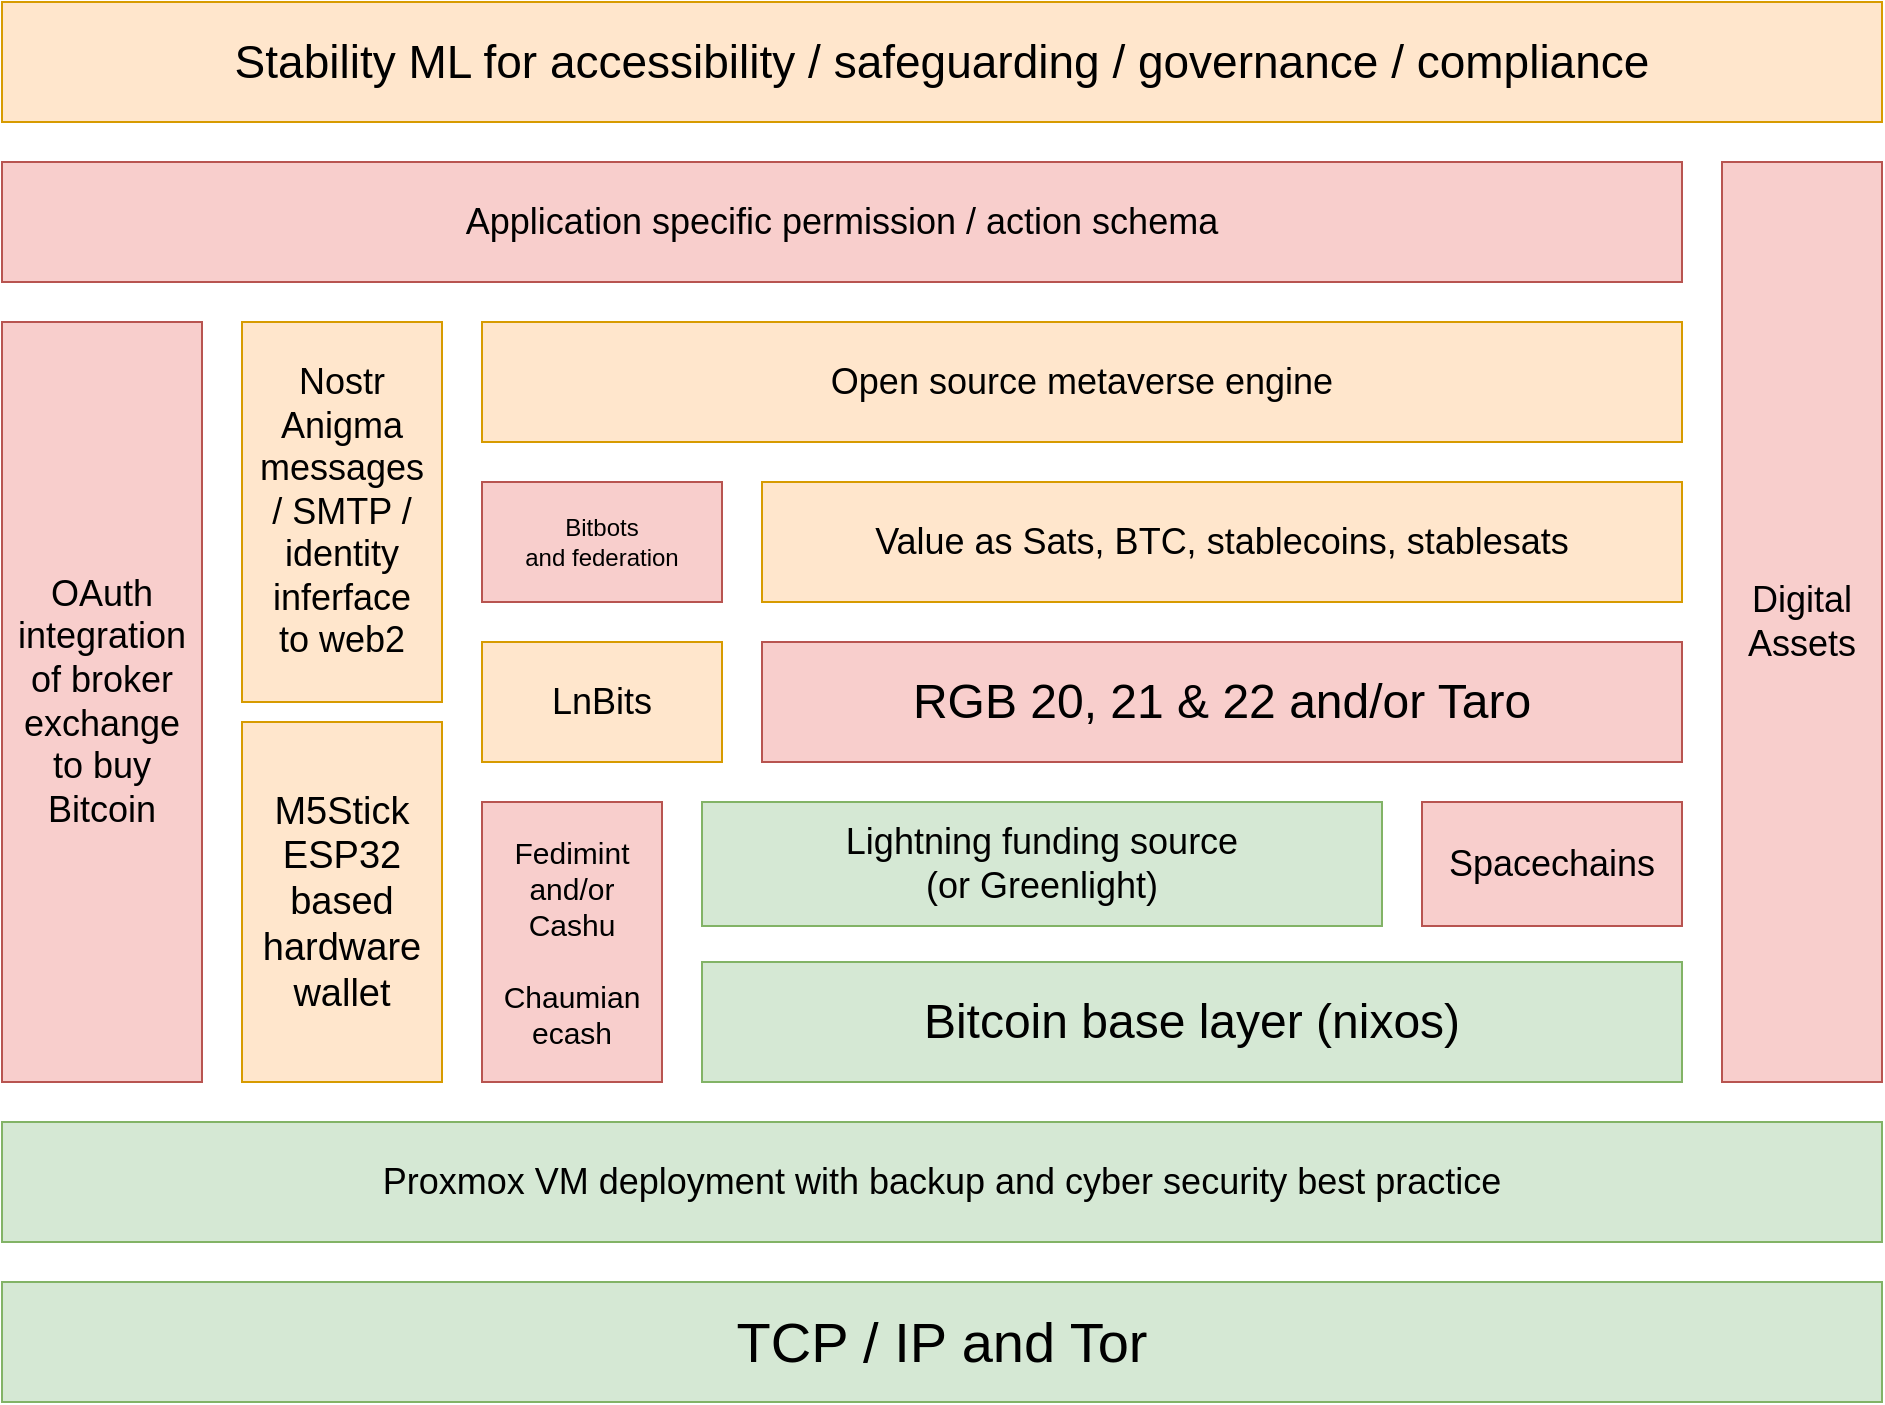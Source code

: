 <mxfile version="20.3.3" type="device"><diagram id="Xb5dDSHbkUPvXCf4QT5v" name="Page-1"><mxGraphModel dx="1896" dy="2108" grid="1" gridSize="10" guides="1" tooltips="1" connect="1" arrows="1" fold="1" page="1" pageScale="1" pageWidth="827" pageHeight="1169" math="0" shadow="0"><root><mxCell id="0"/><mxCell id="1" parent="0"/><mxCell id="B-n56ZhfrExhMbKjsAAy-1" value="&lt;font style=&quot;font-size: 18px&quot;&gt;Application specific permission / action schema&lt;br&gt;&lt;/font&gt;" style="rounded=0;whiteSpace=wrap;html=1;fillColor=#f8cecc;strokeColor=#b85450;" parent="1" vertex="1"><mxGeometry x="110" y="-20" width="840" height="60" as="geometry"/></mxCell><mxCell id="B-n56ZhfrExhMbKjsAAy-2" value="&lt;div&gt;Nostr&lt;/div&gt;&lt;div&gt;Anigma&lt;br&gt;&lt;/div&gt;&lt;div&gt;messages&lt;/div&gt;&lt;div&gt;/ SMTP /&lt;br&gt;&lt;/div&gt;&lt;div&gt;identity &lt;br&gt;&lt;/div&gt;&lt;div&gt;inferface&lt;/div&gt;&lt;div&gt;to web2&lt;br&gt;&lt;/div&gt;" style="rounded=0;whiteSpace=wrap;html=1;fontSize=18;fillColor=#ffe6cc;strokeColor=#d79b00;" parent="1" vertex="1"><mxGeometry x="230" y="60" width="100" height="190" as="geometry"/></mxCell><mxCell id="B-n56ZhfrExhMbKjsAAy-3" value="LnBits" style="rounded=0;whiteSpace=wrap;html=1;fontSize=18;fillColor=#ffe6cc;strokeColor=#d79b00;" parent="1" vertex="1"><mxGeometry x="350" y="220" width="120" height="60" as="geometry"/></mxCell><mxCell id="B-n56ZhfrExhMbKjsAAy-4" value="&lt;font style=&quot;font-size: 18px&quot;&gt;Open source metaverse engine&lt;/font&gt;" style="rounded=0;whiteSpace=wrap;html=1;fillColor=#ffe6cc;strokeColor=#d79b00;" parent="1" vertex="1"><mxGeometry x="350" y="60" width="600" height="60" as="geometry"/></mxCell><mxCell id="B-n56ZhfrExhMbKjsAAy-5" value="&lt;font style=&quot;font-size: 18px&quot;&gt;Value as Sats, BTC, stablecoins, stablesats&lt;br&gt;&lt;/font&gt;" style="rounded=0;whiteSpace=wrap;html=1;fillColor=#ffe6cc;strokeColor=#d79b00;" parent="1" vertex="1"><mxGeometry x="490" y="140" width="460" height="60" as="geometry"/></mxCell><mxCell id="B-n56ZhfrExhMbKjsAAy-6" value="&lt;font style=&quot;font-size: 24px;&quot;&gt;RGB 20, 21 &amp;amp; 22 and/or Taro&lt;br&gt;&lt;/font&gt;" style="rounded=0;whiteSpace=wrap;html=1;fillColor=#f8cecc;strokeColor=#b85450;" parent="1" vertex="1"><mxGeometry x="490" y="220" width="460" height="60" as="geometry"/></mxCell><mxCell id="B-n56ZhfrExhMbKjsAAy-9" value="&lt;div&gt;&lt;font style=&quot;font-size: 18px&quot;&gt;Lightning funding source&lt;/font&gt;&lt;/div&gt;&lt;div&gt;&lt;font style=&quot;font-size: 18px&quot;&gt;(or Greenlight)&lt;br&gt; &lt;/font&gt;&lt;/div&gt;" style="rounded=0;whiteSpace=wrap;html=1;fillColor=#d5e8d4;strokeColor=#82b366;" parent="1" vertex="1"><mxGeometry x="460" y="300" width="340" height="62" as="geometry"/></mxCell><mxCell id="B-n56ZhfrExhMbKjsAAy-10" value="&lt;font style=&quot;font-size: 24px&quot;&gt;Bitcoin base layer (nixos)&lt;br&gt;&lt;/font&gt;" style="rounded=0;whiteSpace=wrap;html=1;fillColor=#d5e8d4;strokeColor=#82b366;" parent="1" vertex="1"><mxGeometry x="460" y="380" width="490" height="60" as="geometry"/></mxCell><mxCell id="B-n56ZhfrExhMbKjsAAy-11" value="&lt;font style=&quot;font-size: 18px&quot;&gt;Proxmox VM deployment with backup and cyber security best practice&lt;/font&gt;" style="rounded=0;whiteSpace=wrap;html=1;fillColor=#d5e8d4;strokeColor=#82b366;" parent="1" vertex="1"><mxGeometry x="110" y="460" width="940" height="60" as="geometry"/></mxCell><mxCell id="B-n56ZhfrExhMbKjsAAy-12" value="&lt;div&gt;Digital&lt;br&gt;&lt;/div&gt;&lt;div&gt;Assets&lt;/div&gt;" style="rounded=0;whiteSpace=wrap;html=1;fontSize=18;fillColor=#f8cecc;strokeColor=#b85450;" parent="1" vertex="1"><mxGeometry x="970" y="-20" width="80" height="460" as="geometry"/></mxCell><mxCell id="rogDhsEdb_ogYTwn3Vkx-2" value="&lt;font style=&quot;font-size: 18px;&quot;&gt;Spacechains&lt;/font&gt;" style="rounded=0;whiteSpace=wrap;html=1;fillColor=#f8cecc;strokeColor=#b85450;" parent="1" vertex="1"><mxGeometry x="820" y="300" width="130" height="62" as="geometry"/></mxCell><mxCell id="lK3HveFzYCJKZlLocUZu-1" value="&lt;font style=&quot;font-size: 23px;&quot;&gt;Stability ML for accessibility / safeguarding / governance / compliance&lt;br&gt;&lt;/font&gt;" style="rounded=0;whiteSpace=wrap;html=1;fillColor=#ffe6cc;strokeColor=#d79b00;" parent="1" vertex="1"><mxGeometry x="110" y="-100" width="940" height="60" as="geometry"/></mxCell><mxCell id="_nbFTdevKmTxQL1_tZz9-1" value="&lt;font style=&quot;font-size: 28px;&quot;&gt;TCP / IP and Tor&lt;br&gt;&lt;/font&gt;" style="rounded=0;whiteSpace=wrap;html=1;fillColor=#d5e8d4;strokeColor=#82b366;" parent="1" vertex="1"><mxGeometry x="110" y="540" width="940" height="60" as="geometry"/></mxCell><mxCell id="WDA7tFfqk-w_jbpTVP37-1" value="&lt;div style=&quot;font-size: 15px;&quot;&gt;&lt;font style=&quot;font-size: 15px;&quot;&gt;Fedimint&lt;/font&gt;&lt;/div&gt;&lt;div style=&quot;font-size: 15px;&quot;&gt;&lt;font style=&quot;font-size: 15px;&quot;&gt;and/or&lt;/font&gt;&lt;/div&gt;&lt;div style=&quot;font-size: 15px;&quot;&gt;&lt;font style=&quot;font-size: 15px;&quot;&gt;Cashu&lt;/font&gt;&lt;/div&gt;&lt;div style=&quot;font-size: 15px;&quot;&gt;&lt;font style=&quot;font-size: 15px;&quot;&gt;&lt;br&gt;&lt;/font&gt;&lt;/div&gt;&lt;div style=&quot;font-size: 15px;&quot;&gt;&lt;font style=&quot;font-size: 15px;&quot;&gt;Chaumian&lt;/font&gt;&lt;/div&gt;&lt;div style=&quot;font-size: 15px;&quot;&gt;&lt;font style=&quot;font-size: 15px;&quot;&gt;ecash&lt;br&gt;&lt;/font&gt;&lt;/div&gt;" style="rounded=0;whiteSpace=wrap;html=1;fillColor=#f8cecc;strokeColor=#b85450;" parent="1" vertex="1"><mxGeometry x="350" y="300" width="90" height="140" as="geometry"/></mxCell><mxCell id="kETkWWeYPJxKjak6lNL0-1" value="&lt;div&gt;Bitbots&lt;/div&gt;&lt;div&gt;and federation&lt;br&gt;&lt;/div&gt;" style="rounded=0;whiteSpace=wrap;html=1;fillColor=#f8cecc;strokeColor=#b85450;" parent="1" vertex="1"><mxGeometry x="350" y="140" width="120" height="60" as="geometry"/></mxCell><mxCell id="DRJMHTQmYaHoCbjsSQZ1-1" value="&lt;h3 style=&quot;font-size: 19px;&quot; class=&quot;ud-feature-title&quot;&gt;&lt;span style=&quot;font-weight: normal;&quot;&gt;M5Stick ESP32&lt;/span&gt; &lt;span style=&quot;font-weight: normal;&quot;&gt;based hardware wallet&lt;/span&gt;&lt;br&gt;&lt;/h3&gt;" style="rounded=0;whiteSpace=wrap;html=1;fontSize=18;fillColor=#ffe6cc;strokeColor=#d79b00;" parent="1" vertex="1"><mxGeometry x="230" y="260" width="100" height="180" as="geometry"/></mxCell><mxCell id="n6c9xdpuCsrdBamnp2LK-1" value="&lt;div&gt;OAuth integration of broker exchange&lt;/div&gt;&lt;div&gt;to buy&lt;/div&gt;&lt;div&gt;Bitcoin&lt;br&gt;&lt;/div&gt;" style="rounded=0;whiteSpace=wrap;html=1;fontSize=18;fillColor=#f8cecc;strokeColor=#b85450;" vertex="1" parent="1"><mxGeometry x="110" y="60" width="100" height="380" as="geometry"/></mxCell></root></mxGraphModel></diagram></mxfile>